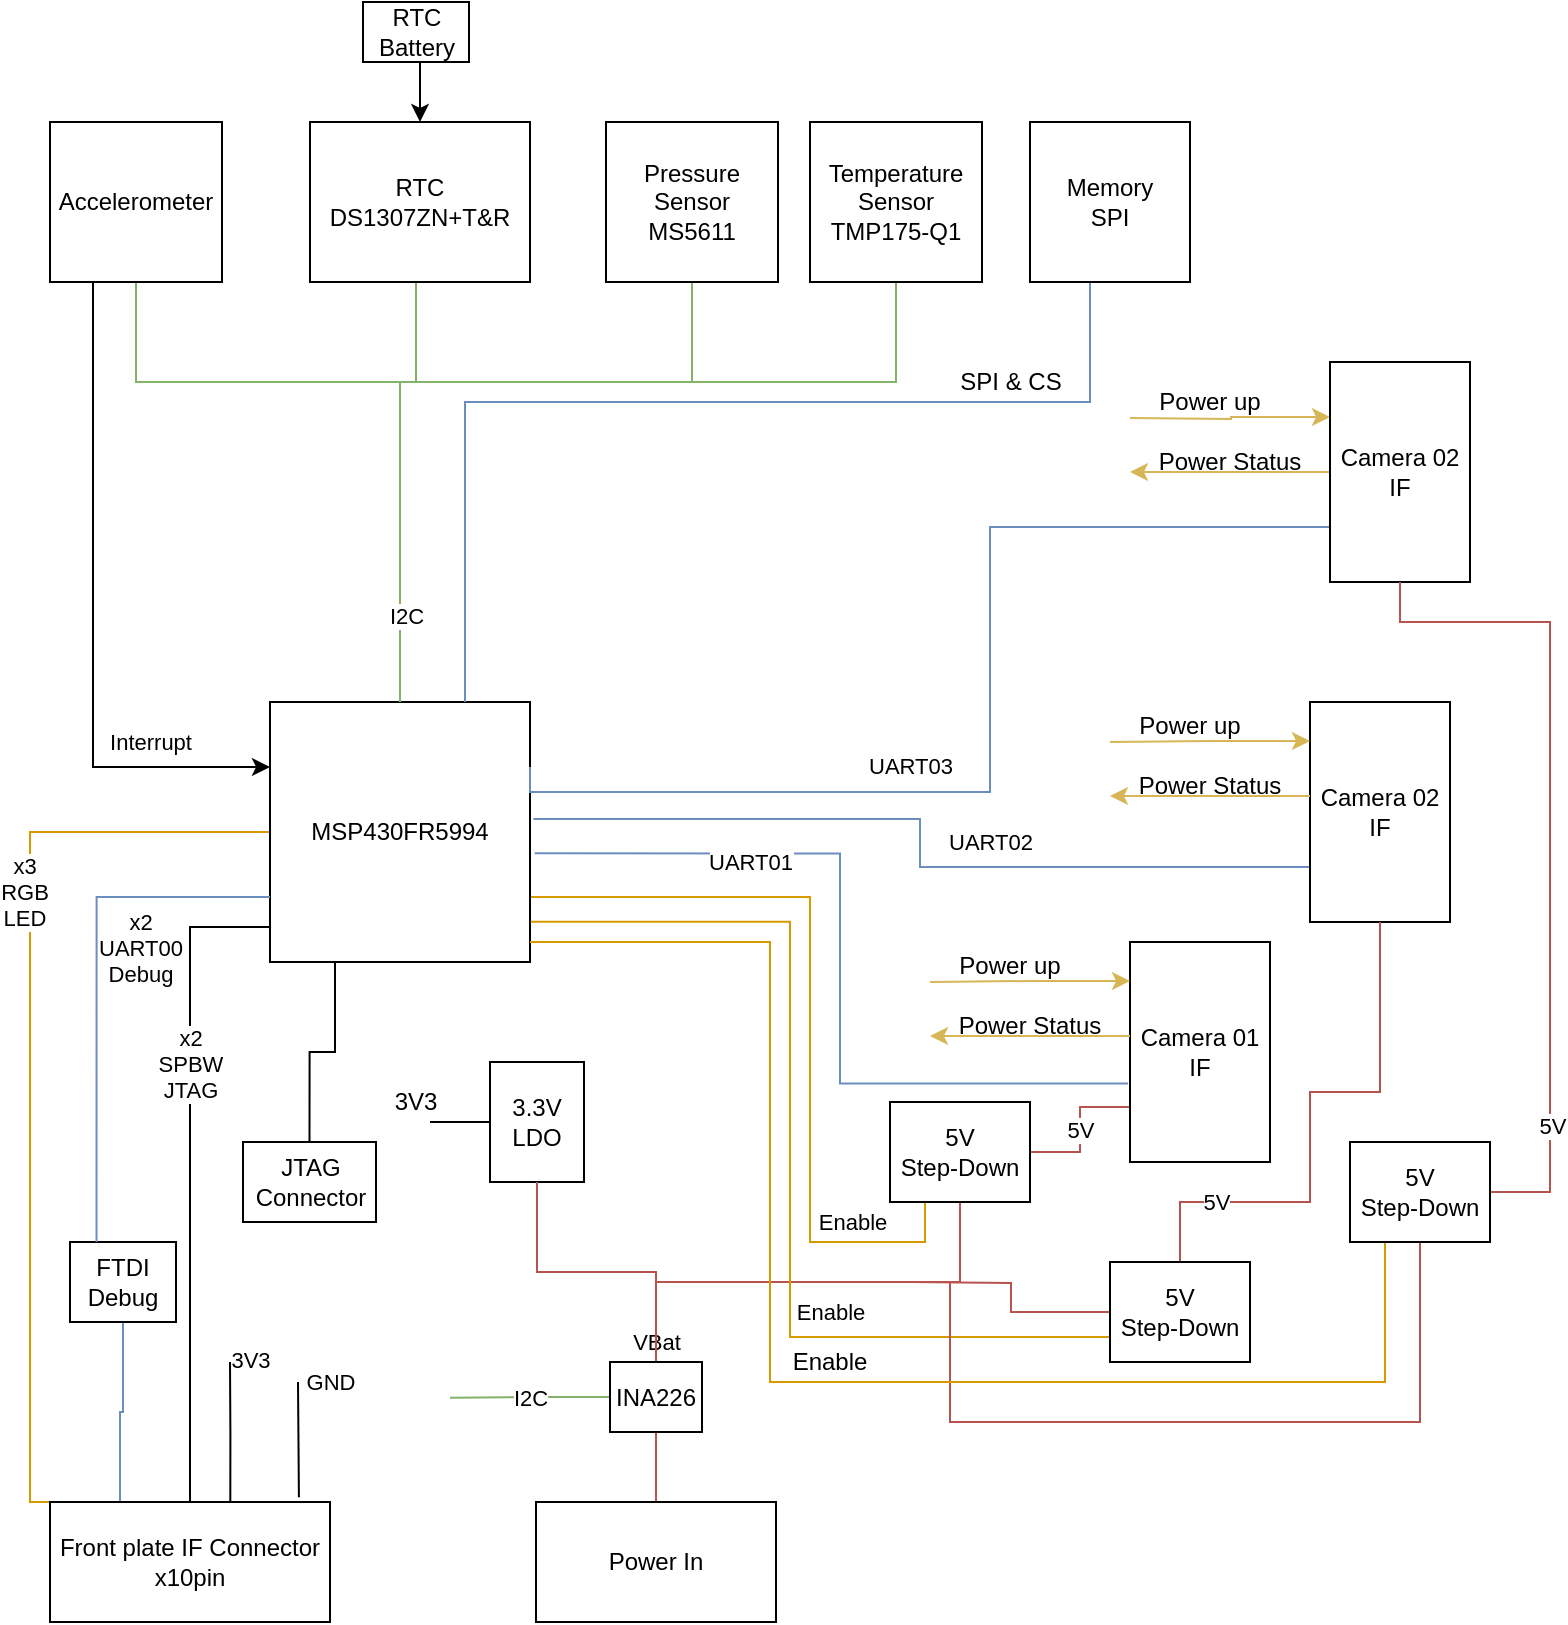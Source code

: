 <mxfile version="14.2.9" type="google"><diagram id="txmG2IFLSM8s18csIZBV" name="Page-1"><mxGraphModel dx="1128" dy="652" grid="1" gridSize="10" guides="1" tooltips="1" connect="1" arrows="1" fold="1" page="1" pageScale="1" pageWidth="827" pageHeight="1169" math="0" shadow="0"><root><mxCell id="0"/><mxCell id="1" parent="0"/><mxCell id="CVxt9vR15aUh4bLvRqq9-19" style="edgeStyle=orthogonalEdgeStyle;rounded=0;orthogonalLoop=1;jettySize=auto;html=1;exitX=0;exitY=0.5;exitDx=0;exitDy=0;entryX=0.071;entryY=0;entryDx=0;entryDy=0;endArrow=none;endFill=0;entryPerimeter=0;fillColor=#ffe6cc;strokeColor=#d79b00;" parent="1" source="hdKcBarUsNxm9pj3Bo2f-1" target="CVxt9vR15aUh4bLvRqq9-10" edge="1"><mxGeometry relative="1" as="geometry"><Array as="points"><mxPoint x="40" y="475"/><mxPoint x="40" y="810"/></Array></mxGeometry></mxCell><mxCell id="CVxt9vR15aUh4bLvRqq9-20" value="x3&lt;br&gt;RGB&lt;br&gt;LED" style="edgeLabel;html=1;align=center;verticalAlign=middle;resizable=0;points=[];" parent="CVxt9vR15aUh4bLvRqq9-19" vertex="1" connectable="0"><mxGeometry x="-0.368" y="-3" relative="1" as="geometry"><mxPoint as="offset"/></mxGeometry></mxCell><mxCell id="CVxt9vR15aUh4bLvRqq9-36" style="edgeStyle=orthogonalEdgeStyle;rounded=0;orthogonalLoop=1;jettySize=auto;html=1;exitX=1;exitY=0.75;exitDx=0;exitDy=0;entryX=0.25;entryY=1;entryDx=0;entryDy=0;endArrow=none;endFill=0;fillColor=#ffe6cc;strokeColor=#d79b00;" parent="1" source="hdKcBarUsNxm9pj3Bo2f-1" target="CVxt9vR15aUh4bLvRqq9-29" edge="1"><mxGeometry relative="1" as="geometry"><Array as="points"><mxPoint x="430" y="507"/><mxPoint x="430" y="680"/><mxPoint x="487" y="680"/></Array></mxGeometry></mxCell><mxCell id="CVxt9vR15aUh4bLvRqq9-37" value="Enable" style="edgeLabel;html=1;align=center;verticalAlign=middle;resizable=0;points=[];" parent="CVxt9vR15aUh4bLvRqq9-36" vertex="1" connectable="0"><mxGeometry x="0.287" y="2" relative="1" as="geometry"><mxPoint x="18.33" y="51.67" as="offset"/></mxGeometry></mxCell><mxCell id="-64wOaMUyt_-6kILjoR9-6" style="edgeStyle=orthogonalEdgeStyle;rounded=0;orthogonalLoop=1;jettySize=auto;html=1;exitX=0.25;exitY=1;exitDx=0;exitDy=0;entryX=0.5;entryY=0;entryDx=0;entryDy=0;endArrow=none;endFill=0;" edge="1" parent="1" source="hdKcBarUsNxm9pj3Bo2f-1" target="-64wOaMUyt_-6kILjoR9-5"><mxGeometry relative="1" as="geometry"/></mxCell><mxCell id="hdKcBarUsNxm9pj3Bo2f-1" value="MSP430FR5994" style="rounded=0;whiteSpace=wrap;html=1;" parent="1" vertex="1"><mxGeometry x="160" y="410" width="130" height="130" as="geometry"/></mxCell><mxCell id="CVxt9vR15aUh4bLvRqq9-4" style="edgeStyle=orthogonalEdgeStyle;rounded=0;orthogonalLoop=1;jettySize=auto;html=1;exitX=0.5;exitY=1;exitDx=0;exitDy=0;entryX=0.5;entryY=0;entryDx=0;entryDy=0;endArrow=none;endFill=0;fillColor=#d5e8d4;strokeColor=#82b366;" parent="1" source="CVxt9vR15aUh4bLvRqq9-1" target="hdKcBarUsNxm9pj3Bo2f-1" edge="1"><mxGeometry relative="1" as="geometry"><Array as="points"><mxPoint x="93" y="250"/><mxPoint x="225" y="250"/></Array></mxGeometry></mxCell><mxCell id="CVxt9vR15aUh4bLvRqq9-8" style="edgeStyle=orthogonalEdgeStyle;rounded=0;orthogonalLoop=1;jettySize=auto;html=1;exitX=0.25;exitY=1;exitDx=0;exitDy=0;entryX=0;entryY=0.25;entryDx=0;entryDy=0;endArrow=classic;endFill=1;" parent="1" source="CVxt9vR15aUh4bLvRqq9-1" target="hdKcBarUsNxm9pj3Bo2f-1" edge="1"><mxGeometry relative="1" as="geometry"/></mxCell><mxCell id="CVxt9vR15aUh4bLvRqq9-9" value="Interrupt" style="edgeLabel;html=1;align=center;verticalAlign=middle;resizable=0;points=[];" parent="CVxt9vR15aUh4bLvRqq9-8" vertex="1" connectable="0"><mxGeometry x="-0.674" y="1" relative="1" as="geometry"><mxPoint x="27.5" y="176.21" as="offset"/></mxGeometry></mxCell><mxCell id="CVxt9vR15aUh4bLvRqq9-1" value="Accelerometer" style="rounded=0;whiteSpace=wrap;html=1;" parent="1" vertex="1"><mxGeometry x="50" y="120" width="86" height="80" as="geometry"/></mxCell><mxCell id="CVxt9vR15aUh4bLvRqq9-6" style="edgeStyle=orthogonalEdgeStyle;rounded=0;orthogonalLoop=1;jettySize=auto;html=1;exitX=0.5;exitY=1;exitDx=0;exitDy=0;entryX=0.5;entryY=0;entryDx=0;entryDy=0;endArrow=none;endFill=0;fillColor=#d5e8d4;strokeColor=#82b366;" parent="1" source="CVxt9vR15aUh4bLvRqq9-2" target="hdKcBarUsNxm9pj3Bo2f-1" edge="1"><mxGeometry relative="1" as="geometry"><Array as="points"><mxPoint x="233" y="250"/><mxPoint x="225" y="250"/></Array></mxGeometry></mxCell><mxCell id="CVxt9vR15aUh4bLvRqq9-2" value="RTC&lt;br&gt;&lt;span style=&quot;font-size: 12px&quot;&gt;DS1307ZN+T&amp;amp;R&lt;/span&gt;" style="rounded=0;whiteSpace=wrap;html=1;" parent="1" vertex="1"><mxGeometry x="180" y="120" width="110" height="80" as="geometry"/></mxCell><mxCell id="CVxt9vR15aUh4bLvRqq9-5" style="edgeStyle=orthogonalEdgeStyle;rounded=0;orthogonalLoop=1;jettySize=auto;html=1;exitX=0.5;exitY=1;exitDx=0;exitDy=0;endArrow=none;endFill=0;fillColor=#d5e8d4;strokeColor=#82b366;" parent="1" source="CVxt9vR15aUh4bLvRqq9-3" target="hdKcBarUsNxm9pj3Bo2f-1" edge="1"><mxGeometry relative="1" as="geometry"><Array as="points"><mxPoint x="371" y="250"/><mxPoint x="225" y="250"/></Array></mxGeometry></mxCell><mxCell id="CVxt9vR15aUh4bLvRqq9-7" value="I2C" style="edgeLabel;html=1;align=center;verticalAlign=middle;resizable=0;points=[];" parent="CVxt9vR15aUh4bLvRqq9-5" vertex="1" connectable="0"><mxGeometry x="0.758" y="3" relative="1" as="geometry"><mxPoint as="offset"/></mxGeometry></mxCell><mxCell id="CVxt9vR15aUh4bLvRqq9-3" value="Pressure Sensor MS5611" style="rounded=0;whiteSpace=wrap;html=1;" parent="1" vertex="1"><mxGeometry x="328" y="120" width="86" height="80" as="geometry"/></mxCell><mxCell id="CVxt9vR15aUh4bLvRqq9-13" style="edgeStyle=orthogonalEdgeStyle;rounded=0;orthogonalLoop=1;jettySize=auto;html=1;exitX=0.5;exitY=0;exitDx=0;exitDy=0;entryX=0.004;entryY=0.865;entryDx=0;entryDy=0;entryPerimeter=0;endArrow=none;endFill=0;" parent="1" source="CVxt9vR15aUh4bLvRqq9-10" target="hdKcBarUsNxm9pj3Bo2f-1" edge="1"><mxGeometry relative="1" as="geometry"/></mxCell><mxCell id="CVxt9vR15aUh4bLvRqq9-14" value="x2&lt;br&gt;SPBW&lt;br&gt;JTAG" style="edgeLabel;html=1;align=center;verticalAlign=middle;resizable=0;points=[];" parent="CVxt9vR15aUh4bLvRqq9-13" vertex="1" connectable="0"><mxGeometry x="0.451" relative="1" as="geometry"><mxPoint y="18.29" as="offset"/></mxGeometry></mxCell><mxCell id="CVxt9vR15aUh4bLvRqq9-16" value="3V3" style="edgeStyle=orthogonalEdgeStyle;rounded=0;orthogonalLoop=1;jettySize=auto;html=1;exitX=0.644;exitY=-0.008;exitDx=0;exitDy=0;endArrow=none;endFill=0;exitPerimeter=0;" parent="1" source="CVxt9vR15aUh4bLvRqq9-10" edge="1"><mxGeometry x="0.993" y="-10" relative="1" as="geometry"><mxPoint x="140" y="740" as="targetPoint"/><mxPoint y="-1" as="offset"/></mxGeometry></mxCell><mxCell id="CVxt9vR15aUh4bLvRqq9-18" value="GND" style="edgeStyle=orthogonalEdgeStyle;rounded=0;orthogonalLoop=1;jettySize=auto;html=1;exitX=0.889;exitY=-0.039;exitDx=0;exitDy=0;endArrow=none;endFill=0;exitPerimeter=0;" parent="1" source="CVxt9vR15aUh4bLvRqq9-10" edge="1"><mxGeometry x="1" y="-16" relative="1" as="geometry"><mxPoint x="174" y="750" as="targetPoint"/><mxPoint as="offset"/></mxGeometry></mxCell><mxCell id="-64wOaMUyt_-6kILjoR9-4" style="edgeStyle=orthogonalEdgeStyle;rounded=0;orthogonalLoop=1;jettySize=auto;html=1;exitX=0.25;exitY=0;exitDx=0;exitDy=0;entryX=0.5;entryY=1;entryDx=0;entryDy=0;fillColor=#dae8fc;strokeColor=#6c8ebf;endArrow=none;endFill=0;" edge="1" parent="1" source="CVxt9vR15aUh4bLvRqq9-10" target="-64wOaMUyt_-6kILjoR9-1"><mxGeometry relative="1" as="geometry"/></mxCell><mxCell id="CVxt9vR15aUh4bLvRqq9-10" value="Front plate IF Connector x10pin" style="rounded=0;whiteSpace=wrap;html=1;" parent="1" vertex="1"><mxGeometry x="50" y="810" width="140" height="60" as="geometry"/></mxCell><mxCell id="CVxt9vR15aUh4bLvRqq9-22" style="edgeStyle=orthogonalEdgeStyle;rounded=0;orthogonalLoop=1;jettySize=auto;html=1;exitX=0.5;exitY=1;exitDx=0;exitDy=0;entryX=0.75;entryY=0;entryDx=0;entryDy=0;endArrow=none;endFill=0;fillColor=#dae8fc;strokeColor=#6c8ebf;" parent="1" source="CVxt9vR15aUh4bLvRqq9-21" target="hdKcBarUsNxm9pj3Bo2f-1" edge="1"><mxGeometry relative="1" as="geometry"><Array as="points"><mxPoint x="570" y="200"/><mxPoint x="570" y="260"/><mxPoint x="258" y="260"/></Array></mxGeometry></mxCell><mxCell id="CVxt9vR15aUh4bLvRqq9-21" value="Memory&lt;br&gt;SPI" style="rounded=0;whiteSpace=wrap;html=1;" parent="1" vertex="1"><mxGeometry x="540" y="120" width="80" height="80" as="geometry"/></mxCell><mxCell id="CVxt9vR15aUh4bLvRqq9-23" value="SPI &amp;amp; CS" style="text;html=1;align=center;verticalAlign=middle;resizable=0;points=[];autosize=1;" parent="1" vertex="1"><mxGeometry x="495" y="240" width="70" height="20" as="geometry"/></mxCell><mxCell id="CVxt9vR15aUh4bLvRqq9-41" style="edgeStyle=orthogonalEdgeStyle;rounded=0;orthogonalLoop=1;jettySize=auto;html=1;exitX=0.5;exitY=0;exitDx=0;exitDy=0;entryX=0.5;entryY=1;entryDx=0;entryDy=0;endArrow=none;endFill=0;fillColor=#f8cecc;strokeColor=#b85450;" parent="1" source="CVxt9vR15aUh4bLvRqq9-24" target="CVxt9vR15aUh4bLvRqq9-30" edge="1"><mxGeometry relative="1" as="geometry"/></mxCell><mxCell id="CVxt9vR15aUh4bLvRqq9-24" value="Power In" style="rounded=0;whiteSpace=wrap;html=1;" parent="1" vertex="1"><mxGeometry x="293" y="810" width="120" height="60" as="geometry"/></mxCell><mxCell id="CVxt9vR15aUh4bLvRqq9-44" style="edgeStyle=orthogonalEdgeStyle;rounded=0;orthogonalLoop=1;jettySize=auto;html=1;exitX=0;exitY=0.5;exitDx=0;exitDy=0;endArrow=none;endFill=0;" parent="1" source="CVxt9vR15aUh4bLvRqq9-25" edge="1"><mxGeometry relative="1" as="geometry"><mxPoint x="240" y="620.333" as="targetPoint"/></mxGeometry></mxCell><mxCell id="CVxt9vR15aUh4bLvRqq9-25" value="3.3V LDO" style="rounded=0;whiteSpace=wrap;html=1;" parent="1" vertex="1"><mxGeometry x="270" y="590" width="47" height="60" as="geometry"/></mxCell><mxCell id="CVxt9vR15aUh4bLvRqq9-38" value="5V" style="edgeStyle=orthogonalEdgeStyle;rounded=0;orthogonalLoop=1;jettySize=auto;html=1;exitX=1;exitY=0.5;exitDx=0;exitDy=0;entryX=0;entryY=0.75;entryDx=0;entryDy=0;endArrow=none;endFill=0;fillColor=#f8cecc;strokeColor=#b85450;" parent="1" source="CVxt9vR15aUh4bLvRqq9-29" target="CVxt9vR15aUh4bLvRqq9-33" edge="1"><mxGeometry relative="1" as="geometry"/></mxCell><mxCell id="CVxt9vR15aUh4bLvRqq9-43" value="VBat" style="edgeStyle=orthogonalEdgeStyle;rounded=0;orthogonalLoop=1;jettySize=auto;html=1;exitX=0.5;exitY=1;exitDx=0;exitDy=0;entryX=0.5;entryY=0;entryDx=0;entryDy=0;endArrow=none;endFill=0;fillColor=#f8cecc;strokeColor=#b85450;" parent="1" source="CVxt9vR15aUh4bLvRqq9-29" target="CVxt9vR15aUh4bLvRqq9-30" edge="1"><mxGeometry x="0.914" relative="1" as="geometry"><mxPoint as="offset"/></mxGeometry></mxCell><mxCell id="CVxt9vR15aUh4bLvRqq9-29" value="5V &lt;br&gt;Step-Down" style="rounded=0;whiteSpace=wrap;html=1;" parent="1" vertex="1"><mxGeometry x="470" y="610" width="70" height="50" as="geometry"/></mxCell><mxCell id="CVxt9vR15aUh4bLvRqq9-39" value="I2C" style="edgeStyle=orthogonalEdgeStyle;rounded=0;orthogonalLoop=1;jettySize=auto;html=1;exitX=0;exitY=0.5;exitDx=0;exitDy=0;endArrow=none;endFill=0;fillColor=#d5e8d4;strokeColor=#82b366;" parent="1" source="CVxt9vR15aUh4bLvRqq9-30" edge="1"><mxGeometry relative="1" as="geometry"><mxPoint x="250" y="757.833" as="targetPoint"/></mxGeometry></mxCell><mxCell id="CVxt9vR15aUh4bLvRqq9-42" style="edgeStyle=orthogonalEdgeStyle;rounded=0;orthogonalLoop=1;jettySize=auto;html=1;exitX=0.5;exitY=0;exitDx=0;exitDy=0;entryX=0.5;entryY=1;entryDx=0;entryDy=0;endArrow=none;endFill=0;fillColor=#f8cecc;strokeColor=#b85450;" parent="1" source="CVxt9vR15aUh4bLvRqq9-30" target="CVxt9vR15aUh4bLvRqq9-25" edge="1"><mxGeometry relative="1" as="geometry"/></mxCell><mxCell id="CVxt9vR15aUh4bLvRqq9-30" value="INA226" style="rounded=0;whiteSpace=wrap;html=1;" parent="1" vertex="1"><mxGeometry x="330" y="740" width="46" height="35" as="geometry"/></mxCell><mxCell id="CVxt9vR15aUh4bLvRqq9-33" value="Camera 01 IF" style="rounded=0;whiteSpace=wrap;html=1;" parent="1" vertex="1"><mxGeometry x="590" y="530" width="70" height="110" as="geometry"/></mxCell><mxCell id="CVxt9vR15aUh4bLvRqq9-45" value="3V3" style="text;html=1;strokeColor=none;fillColor=none;align=center;verticalAlign=middle;whiteSpace=wrap;rounded=0;" parent="1" vertex="1"><mxGeometry x="213" y="600" width="40" height="20" as="geometry"/></mxCell><mxCell id="CVxt9vR15aUh4bLvRqq9-49" style="edgeStyle=orthogonalEdgeStyle;rounded=0;orthogonalLoop=1;jettySize=auto;html=1;exitX=1.018;exitY=0.582;exitDx=0;exitDy=0;entryX=-0.014;entryY=0.643;entryDx=0;entryDy=0;endArrow=none;endFill=0;fillColor=#dae8fc;strokeColor=#6c8ebf;entryPerimeter=0;exitPerimeter=0;" parent="1" target="CVxt9vR15aUh4bLvRqq9-33" edge="1" source="hdKcBarUsNxm9pj3Bo2f-1"><mxGeometry relative="1" as="geometry"><mxPoint x="444.61" y="500" as="sourcePoint"/><mxPoint x="580.0" y="600.95" as="targetPoint"/><Array as="points"><mxPoint x="445" y="486"/><mxPoint x="445" y="601"/></Array></mxGeometry></mxCell><mxCell id="CVxt9vR15aUh4bLvRqq9-50" value="UART01" style="edgeLabel;html=1;align=center;verticalAlign=middle;resizable=0;points=[];" parent="CVxt9vR15aUh4bLvRqq9-49" vertex="1" connectable="0"><mxGeometry x="-0.122" y="2" relative="1" as="geometry"><mxPoint x="-47.03" y="-23.6" as="offset"/></mxGeometry></mxCell><mxCell id="CVxt9vR15aUh4bLvRqq9-53" value="UART02" style="edgeStyle=orthogonalEdgeStyle;rounded=0;orthogonalLoop=1;jettySize=auto;html=1;exitX=1.013;exitY=0.45;exitDx=0;exitDy=0;entryX=0;entryY=0.75;entryDx=0;entryDy=0;endArrow=none;endFill=0;fillColor=#dae8fc;strokeColor=#6c8ebf;exitPerimeter=0;" parent="1" source="hdKcBarUsNxm9pj3Bo2f-1" target="CVxt9vR15aUh4bLvRqq9-51" edge="1"><mxGeometry x="0.224" y="13" relative="1" as="geometry"><mxPoint x="466" y="470" as="sourcePoint"/><mxPoint as="offset"/></mxGeometry></mxCell><mxCell id="CVxt9vR15aUh4bLvRqq9-54" value="UART03" style="edgeStyle=orthogonalEdgeStyle;rounded=0;orthogonalLoop=1;jettySize=auto;html=1;exitX=1;exitY=0.25;exitDx=0;exitDy=0;entryX=0;entryY=0.75;entryDx=0;entryDy=0;endArrow=none;endFill=0;fillColor=#dae8fc;strokeColor=#6c8ebf;" parent="1" source="hdKcBarUsNxm9pj3Bo2f-1" target="CVxt9vR15aUh4bLvRqq9-52" edge="1"><mxGeometry x="-0.257" y="13" relative="1" as="geometry"><Array as="points"><mxPoint x="290" y="455"/><mxPoint x="520" y="455"/><mxPoint x="520" y="323"/></Array><mxPoint x="466" y="455" as="sourcePoint"/><mxPoint as="offset"/></mxGeometry></mxCell><mxCell id="CVxt9vR15aUh4bLvRqq9-51" value="Camera 02 IF" style="rounded=0;whiteSpace=wrap;html=1;" parent="1" vertex="1"><mxGeometry x="680" y="410" width="70" height="110" as="geometry"/></mxCell><mxCell id="CVxt9vR15aUh4bLvRqq9-67" style="edgeStyle=orthogonalEdgeStyle;rounded=0;orthogonalLoop=1;jettySize=auto;html=1;exitX=0;exitY=0.25;exitDx=0;exitDy=0;endArrow=none;endFill=0;startArrow=classic;startFill=1;fillColor=#fff2cc;strokeColor=#d6b656;" parent="1" source="CVxt9vR15aUh4bLvRqq9-52" edge="1"><mxGeometry relative="1" as="geometry"><mxPoint x="590" y="268" as="targetPoint"/></mxGeometry></mxCell><mxCell id="CVxt9vR15aUh4bLvRqq9-68" style="edgeStyle=orthogonalEdgeStyle;rounded=0;orthogonalLoop=1;jettySize=auto;html=1;exitX=0;exitY=0.5;exitDx=0;exitDy=0;endArrow=classic;endFill=1;startArrow=none;startFill=0;fillColor=#fff2cc;strokeColor=#d6b656;" parent="1" source="CVxt9vR15aUh4bLvRqq9-52" edge="1"><mxGeometry relative="1" as="geometry"><mxPoint x="590" y="295" as="targetPoint"/></mxGeometry></mxCell><mxCell id="CVxt9vR15aUh4bLvRqq9-52" value="Camera 02 IF" style="rounded=0;whiteSpace=wrap;html=1;" parent="1" vertex="1"><mxGeometry x="690" y="240" width="70" height="110" as="geometry"/></mxCell><mxCell id="CVxt9vR15aUh4bLvRqq9-58" style="edgeStyle=orthogonalEdgeStyle;rounded=0;orthogonalLoop=1;jettySize=auto;html=1;exitX=0.5;exitY=0;exitDx=0;exitDy=0;entryX=0.5;entryY=1;entryDx=0;entryDy=0;endArrow=none;endFill=0;fillColor=#f8cecc;strokeColor=#b85450;" parent="1" source="CVxt9vR15aUh4bLvRqq9-55" target="CVxt9vR15aUh4bLvRqq9-51" edge="1"><mxGeometry relative="1" as="geometry"><Array as="points"><mxPoint x="615" y="660"/><mxPoint x="680" y="660"/><mxPoint x="680" y="605"/><mxPoint x="715" y="605"/></Array></mxGeometry></mxCell><mxCell id="CVxt9vR15aUh4bLvRqq9-65" value="5V" style="edgeLabel;html=1;align=center;verticalAlign=middle;resizable=0;points=[];" parent="CVxt9vR15aUh4bLvRqq9-58" vertex="1" connectable="0"><mxGeometry x="-0.65" relative="1" as="geometry"><mxPoint as="offset"/></mxGeometry></mxCell><mxCell id="CVxt9vR15aUh4bLvRqq9-59" style="edgeStyle=orthogonalEdgeStyle;rounded=0;orthogonalLoop=1;jettySize=auto;html=1;exitX=0;exitY=0.5;exitDx=0;exitDy=0;endArrow=none;endFill=0;fillColor=#f8cecc;strokeColor=#b85450;" parent="1" source="CVxt9vR15aUh4bLvRqq9-55" edge="1"><mxGeometry relative="1" as="geometry"><mxPoint x="480" y="700" as="targetPoint"/></mxGeometry></mxCell><mxCell id="CVxt9vR15aUh4bLvRqq9-61" style="edgeStyle=orthogonalEdgeStyle;rounded=0;orthogonalLoop=1;jettySize=auto;html=1;exitX=0;exitY=0.75;exitDx=0;exitDy=0;entryX=1.003;entryY=0.845;entryDx=0;entryDy=0;entryPerimeter=0;endArrow=none;endFill=0;fillColor=#ffe6cc;strokeColor=#d79b00;" parent="1" source="CVxt9vR15aUh4bLvRqq9-55" target="hdKcBarUsNxm9pj3Bo2f-1" edge="1"><mxGeometry relative="1" as="geometry"><Array as="points"><mxPoint x="420" y="727"/><mxPoint x="420" y="520"/></Array></mxGeometry></mxCell><mxCell id="CVxt9vR15aUh4bLvRqq9-62" value="Enable" style="edgeLabel;html=1;align=center;verticalAlign=middle;resizable=0;points=[];" parent="CVxt9vR15aUh4bLvRqq9-61" vertex="1" connectable="0"><mxGeometry x="-0.339" relative="1" as="geometry"><mxPoint x="20" y="-8.49" as="offset"/></mxGeometry></mxCell><mxCell id="CVxt9vR15aUh4bLvRqq9-55" value="5V &lt;br&gt;Step-Down" style="rounded=0;whiteSpace=wrap;html=1;" parent="1" vertex="1"><mxGeometry x="580" y="690" width="70" height="50" as="geometry"/></mxCell><mxCell id="CVxt9vR15aUh4bLvRqq9-57" style="edgeStyle=orthogonalEdgeStyle;rounded=0;orthogonalLoop=1;jettySize=auto;html=1;entryX=0.5;entryY=1;entryDx=0;entryDy=0;endArrow=none;endFill=0;fillColor=#f8cecc;strokeColor=#b85450;" parent="1" source="CVxt9vR15aUh4bLvRqq9-56" target="CVxt9vR15aUh4bLvRqq9-52" edge="1"><mxGeometry relative="1" as="geometry"><Array as="points"><mxPoint x="800" y="655"/><mxPoint x="800" y="370"/><mxPoint x="725" y="370"/></Array></mxGeometry></mxCell><mxCell id="CVxt9vR15aUh4bLvRqq9-66" value="5V" style="edgeLabel;html=1;align=center;verticalAlign=middle;resizable=0;points=[];" parent="CVxt9vR15aUh4bLvRqq9-57" vertex="1" connectable="0"><mxGeometry x="-0.69" y="-1" relative="1" as="geometry"><mxPoint as="offset"/></mxGeometry></mxCell><mxCell id="CVxt9vR15aUh4bLvRqq9-60" style="edgeStyle=orthogonalEdgeStyle;rounded=0;orthogonalLoop=1;jettySize=auto;html=1;exitX=0.5;exitY=1;exitDx=0;exitDy=0;endArrow=none;endFill=0;fillColor=#f8cecc;strokeColor=#b85450;" parent="1" source="CVxt9vR15aUh4bLvRqq9-56" edge="1"><mxGeometry relative="1" as="geometry"><mxPoint x="500" y="700" as="targetPoint"/><Array as="points"><mxPoint x="735" y="770"/><mxPoint x="500" y="770"/></Array></mxGeometry></mxCell><mxCell id="CVxt9vR15aUh4bLvRqq9-63" style="edgeStyle=orthogonalEdgeStyle;rounded=0;orthogonalLoop=1;jettySize=auto;html=1;exitX=0.25;exitY=1;exitDx=0;exitDy=0;entryX=1;entryY=0.923;entryDx=0;entryDy=0;entryPerimeter=0;endArrow=none;endFill=0;fillColor=#ffe6cc;strokeColor=#d79b00;" parent="1" source="CVxt9vR15aUh4bLvRqq9-56" target="hdKcBarUsNxm9pj3Bo2f-1" edge="1"><mxGeometry relative="1" as="geometry"><Array as="points"><mxPoint x="717" y="750"/><mxPoint x="410" y="750"/><mxPoint x="410" y="530"/></Array></mxGeometry></mxCell><mxCell id="CVxt9vR15aUh4bLvRqq9-56" value="5V &lt;br&gt;Step-Down" style="rounded=0;whiteSpace=wrap;html=1;" parent="1" vertex="1"><mxGeometry x="700" y="630" width="70" height="50" as="geometry"/></mxCell><mxCell id="CVxt9vR15aUh4bLvRqq9-64" value="Enable" style="text;html=1;strokeColor=none;fillColor=none;align=center;verticalAlign=middle;whiteSpace=wrap;rounded=0;" parent="1" vertex="1"><mxGeometry x="420" y="730" width="40" height="20" as="geometry"/></mxCell><mxCell id="CVxt9vR15aUh4bLvRqq9-69" value="Power up" style="text;html=1;strokeColor=none;fillColor=none;align=center;verticalAlign=middle;whiteSpace=wrap;rounded=0;" parent="1" vertex="1"><mxGeometry x="600" y="250" width="60" height="20" as="geometry"/></mxCell><mxCell id="CVxt9vR15aUh4bLvRqq9-70" value="Power Status" style="text;html=1;strokeColor=none;fillColor=none;align=center;verticalAlign=middle;whiteSpace=wrap;rounded=0;" parent="1" vertex="1"><mxGeometry x="600" y="280" width="80" height="20" as="geometry"/></mxCell><mxCell id="CVxt9vR15aUh4bLvRqq9-71" style="edgeStyle=orthogonalEdgeStyle;rounded=0;orthogonalLoop=1;jettySize=auto;html=1;exitX=0;exitY=0.25;exitDx=0;exitDy=0;endArrow=none;endFill=0;startArrow=classic;startFill=1;fillColor=#fff2cc;strokeColor=#d6b656;" parent="1" edge="1"><mxGeometry relative="1" as="geometry"><mxPoint x="580" y="430" as="targetPoint"/><mxPoint x="680" y="429.5" as="sourcePoint"/><Array as="points"><mxPoint x="630" y="430"/><mxPoint x="580" y="430"/></Array></mxGeometry></mxCell><mxCell id="CVxt9vR15aUh4bLvRqq9-72" style="edgeStyle=orthogonalEdgeStyle;rounded=0;orthogonalLoop=1;jettySize=auto;html=1;exitX=0;exitY=0.5;exitDx=0;exitDy=0;endArrow=classic;endFill=1;startArrow=none;startFill=0;fillColor=#fff2cc;strokeColor=#d6b656;" parent="1" edge="1"><mxGeometry relative="1" as="geometry"><mxPoint x="580" y="457" as="targetPoint"/><mxPoint x="680" y="457" as="sourcePoint"/></mxGeometry></mxCell><mxCell id="CVxt9vR15aUh4bLvRqq9-73" value="Power up" style="text;html=1;strokeColor=none;fillColor=none;align=center;verticalAlign=middle;whiteSpace=wrap;rounded=0;" parent="1" vertex="1"><mxGeometry x="590" y="412" width="60" height="20" as="geometry"/></mxCell><mxCell id="CVxt9vR15aUh4bLvRqq9-74" value="Power Status" style="text;html=1;strokeColor=none;fillColor=none;align=center;verticalAlign=middle;whiteSpace=wrap;rounded=0;" parent="1" vertex="1"><mxGeometry x="590" y="442" width="80" height="20" as="geometry"/></mxCell><mxCell id="CVxt9vR15aUh4bLvRqq9-75" style="edgeStyle=orthogonalEdgeStyle;rounded=0;orthogonalLoop=1;jettySize=auto;html=1;exitX=0;exitY=0.25;exitDx=0;exitDy=0;endArrow=none;endFill=0;startArrow=classic;startFill=1;fillColor=#fff2cc;strokeColor=#d6b656;" parent="1" edge="1"><mxGeometry relative="1" as="geometry"><mxPoint x="490" y="550" as="targetPoint"/><mxPoint x="590" y="549.5" as="sourcePoint"/><Array as="points"><mxPoint x="540" y="550"/><mxPoint x="490" y="550"/></Array></mxGeometry></mxCell><mxCell id="CVxt9vR15aUh4bLvRqq9-76" style="edgeStyle=orthogonalEdgeStyle;rounded=0;orthogonalLoop=1;jettySize=auto;html=1;exitX=0;exitY=0.5;exitDx=0;exitDy=0;endArrow=classic;endFill=1;startArrow=none;startFill=0;fillColor=#fff2cc;strokeColor=#d6b656;" parent="1" edge="1"><mxGeometry relative="1" as="geometry"><mxPoint x="490" y="577" as="targetPoint"/><mxPoint x="590" y="577" as="sourcePoint"/></mxGeometry></mxCell><mxCell id="CVxt9vR15aUh4bLvRqq9-77" value="Power up" style="text;html=1;strokeColor=none;fillColor=none;align=center;verticalAlign=middle;whiteSpace=wrap;rounded=0;" parent="1" vertex="1"><mxGeometry x="500" y="532" width="60" height="20" as="geometry"/></mxCell><mxCell id="CVxt9vR15aUh4bLvRqq9-78" value="Power Status" style="text;html=1;strokeColor=none;fillColor=none;align=center;verticalAlign=middle;whiteSpace=wrap;rounded=0;" parent="1" vertex="1"><mxGeometry x="500" y="562" width="80" height="20" as="geometry"/></mxCell><mxCell id="CVxt9vR15aUh4bLvRqq9-81" style="edgeStyle=orthogonalEdgeStyle;rounded=0;orthogonalLoop=1;jettySize=auto;html=1;exitX=0.5;exitY=1;exitDx=0;exitDy=0;entryX=0.5;entryY=0;entryDx=0;entryDy=0;startArrow=none;startFill=0;endArrow=classic;endFill=1;" parent="1" source="CVxt9vR15aUh4bLvRqq9-80" target="CVxt9vR15aUh4bLvRqq9-2" edge="1"><mxGeometry relative="1" as="geometry"/></mxCell><mxCell id="CVxt9vR15aUh4bLvRqq9-80" value="RTC Battery" style="rounded=0;whiteSpace=wrap;html=1;" parent="1" vertex="1"><mxGeometry x="206.5" y="60" width="53" height="30" as="geometry"/></mxCell><mxCell id="CVxt9vR15aUh4bLvRqq9-84" style="edgeStyle=orthogonalEdgeStyle;rounded=0;orthogonalLoop=1;jettySize=auto;html=1;exitX=0.5;exitY=1;exitDx=0;exitDy=0;startArrow=none;startFill=0;endArrow=none;endFill=0;fillColor=#d5e8d4;strokeColor=#82b366;" parent="1" source="CVxt9vR15aUh4bLvRqq9-83" edge="1"><mxGeometry relative="1" as="geometry"><mxPoint x="370" y="250" as="targetPoint"/><Array as="points"><mxPoint x="473" y="250"/></Array></mxGeometry></mxCell><mxCell id="CVxt9vR15aUh4bLvRqq9-83" value="Temperature Sensor&lt;br&gt;&lt;span style=&quot;font-size: 12px&quot;&gt;TMP175-Q1&lt;/span&gt;" style="rounded=0;whiteSpace=wrap;html=1;" parent="1" vertex="1"><mxGeometry x="430" y="120" width="86" height="80" as="geometry"/></mxCell><mxCell id="-64wOaMUyt_-6kILjoR9-1" value="FTDI Debug" style="rounded=0;whiteSpace=wrap;html=1;" vertex="1" parent="1"><mxGeometry x="60" y="680" width="53" height="40" as="geometry"/></mxCell><mxCell id="-64wOaMUyt_-6kILjoR9-2" style="edgeStyle=orthogonalEdgeStyle;rounded=0;orthogonalLoop=1;jettySize=auto;html=1;exitX=0;exitY=0.75;exitDx=0;exitDy=0;entryX=0.25;entryY=0;entryDx=0;entryDy=0;endArrow=none;endFill=0;fillColor=#dae8fc;strokeColor=#6c8ebf;" edge="1" parent="1" source="hdKcBarUsNxm9pj3Bo2f-1" target="-64wOaMUyt_-6kILjoR9-1"><mxGeometry relative="1" as="geometry"><mxPoint x="160" y="507.5" as="sourcePoint"/><mxPoint x="85" y="810" as="targetPoint"/></mxGeometry></mxCell><mxCell id="-64wOaMUyt_-6kILjoR9-3" value="x2&lt;br&gt;UART00&lt;br&gt;Debug" style="edgeLabel;html=1;align=center;verticalAlign=middle;resizable=0;points=[];" vertex="1" connectable="0" parent="-64wOaMUyt_-6kILjoR9-2"><mxGeometry x="-0.495" y="3" relative="1" as="geometry"><mxPoint y="22.5" as="offset"/></mxGeometry></mxCell><mxCell id="-64wOaMUyt_-6kILjoR9-5" value="JTAG&lt;br&gt;Connector" style="rounded=0;whiteSpace=wrap;html=1;" vertex="1" parent="1"><mxGeometry x="146.5" y="630" width="66.5" height="40" as="geometry"/></mxCell></root></mxGraphModel></diagram></mxfile>
